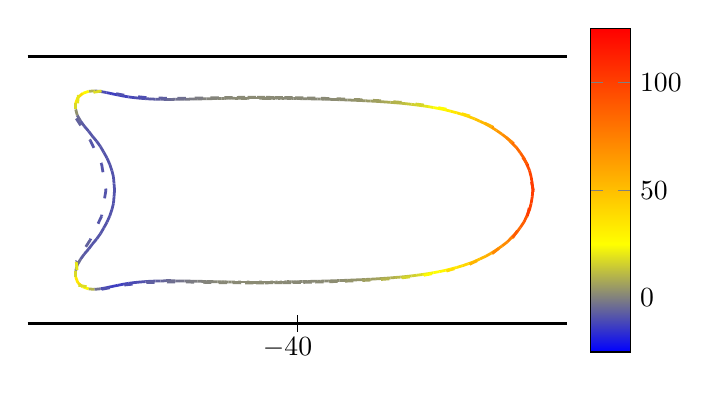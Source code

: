 \begin{tikzpicture}[scale=1.0]

\begin{axis}[
  hide axis,
  axis equal image,
  xmin = -45,
  xmax = -35,
  ymin = -3.0,
  ymax = +3.0,
  xtick = \empty,
  ytick = \empty,
  colorbar,
]

\addplot[line width=1pt,mesh,point meta=explicit,point meta min = -25, point meta max = 125]coordinates{
(-4.045e+01,1.703e+00) [2.075e+00]
(-4.05e+01,1.704e+00) [2.102e+00]
(-4.054e+01,1.704e+00) [2.135e+00]
(-4.058e+01,1.704e+00) [2.16e+00]
(-4.062e+01,1.704e+00) [2.191e+00]
(-4.066e+01,1.704e+00) [2.212e+00]
(-4.071e+01,1.705e+00) [2.238e+00]
(-4.075e+01,1.705e+00) [2.253e+00]
(-4.08e+01,1.705e+00) [2.272e+00]
(-4.084e+01,1.705e+00) [2.277e+00]
(-4.089e+01,1.705e+00) [2.285e+00]
(-4.094e+01,1.704e+00) [2.277e+00]
(-4.099e+01,1.704e+00) [2.266e+00]
(-4.105e+01,1.704e+00) [2.237e+00]
(-4.11e+01,1.703e+00) [2.2e+00]
(-4.116e+01,1.703e+00) [2.14e+00]
(-4.122e+01,1.702e+00) [2.066e+00]
(-4.128e+01,1.701e+00) [1.962e+00]
(-4.135e+01,1.7e+00) [1.838e+00]
(-4.141e+01,1.699e+00) [1.676e+00]
(-4.148e+01,1.698e+00) [1.486e+00]
(-4.155e+01,1.696e+00) [1.251e+00]
(-4.162e+01,1.695e+00) [9.801e-01]
(-4.169e+01,1.693e+00) [6.56e-01]
(-4.177e+01,1.691e+00) [2.878e-01]
(-4.185e+01,1.689e+00) [-1.413e-01]
(-4.192e+01,1.688e+00) [-6.22e-01]
(-4.201e+01,1.686e+00) [-1.17e+00]
(-4.209e+01,1.684e+00) [-1.774e+00]
(-4.218e+01,1.683e+00) [-2.447e+00]
(-4.226e+01,1.682e+00) [-3.175e+00]
(-4.235e+01,1.681e+00) [-3.966e+00]
(-4.244e+01,1.681e+00) [-4.804e+00]
(-4.254e+01,1.683e+00) [-5.695e+00]
(-4.263e+01,1.685e+00) [-6.617e+00]
(-4.273e+01,1.689e+00) [-7.574e+00]
(-4.282e+01,1.695e+00) [-8.545e+00]
(-4.292e+01,1.703e+00) [-9.528e+00]
(-4.303e+01,1.714e+00) [-1.05e+01]
(-4.313e+01,1.727e+00) [-1.143e+01]
(-4.323e+01,1.744e+00) [-1.225e+01]
(-4.333e+01,1.764e+00) [-1.285e+01]
(-4.344e+01,1.786e+00) [-1.291e+01]
(-4.354e+01,1.808e+00) [-1.171e+01]
(-4.365e+01,1.828e+00) [-7.714e+00]
(-4.376e+01,1.839e+00) [1.616e+00]
(-4.387e+01,1.831e+00) [1.801e+01]
(-4.398e+01,1.792e+00) [3.596e+01]
(-4.407e+01,1.717e+00) [4.039e+01]
(-4.411e+01,1.611e+00) [2.637e+01]
(-4.411e+01,1.496e+00) [8.702e+00]
(-4.408e+01,1.384e+00) [-1.915e+00]
(-4.402e+01,1.28e+00) [-6.271e+00]
(-4.395e+01,1.184e+00) [-7.673e+00]
(-4.387e+01,1.091e+00) [-8.027e+00]
(-4.38e+01,9.985e-01) [-8.092e+00]
(-4.372e+01,9.035e-01) [-8.126e+00]
(-4.365e+01,8.047e-01) [-8.186e+00]
(-4.359e+01,7.014e-01) [-8.291e+00]
(-4.353e+01,5.934e-01) [-8.411e+00]
(-4.348e+01,4.808e-01) [-8.548e+00]
(-4.344e+01,3.643e-01) [-8.663e+00]
(-4.341e+01,2.447e-01) [-8.766e+00]
(-4.34e+01,1.229e-01) [-8.822e+00]
(-4.339e+01,-2.846e-09) [-8.85e+00]
(-4.34e+01,-1.229e-01) [-8.822e+00]
(-4.341e+01,-2.447e-01) [-8.766e+00]
(-4.344e+01,-3.643e-01) [-8.663e+00]
(-4.348e+01,-4.808e-01) [-8.548e+00]
(-4.353e+01,-5.934e-01) [-8.411e+00]
(-4.359e+01,-7.014e-01) [-8.291e+00]
(-4.365e+01,-8.047e-01) [-8.186e+00]
(-4.372e+01,-9.035e-01) [-8.126e+00]
(-4.38e+01,-9.985e-01) [-8.092e+00]
(-4.387e+01,-1.091e+00) [-8.027e+00]
(-4.395e+01,-1.184e+00) [-7.673e+00]
(-4.402e+01,-1.28e+00) [-6.271e+00]
(-4.408e+01,-1.384e+00) [-1.915e+00]
(-4.411e+01,-1.496e+00) [8.702e+00]
(-4.411e+01,-1.611e+00) [2.637e+01]
(-4.407e+01,-1.717e+00) [4.039e+01]
(-4.398e+01,-1.792e+00) [3.596e+01]
(-4.387e+01,-1.831e+00) [1.801e+01]
(-4.376e+01,-1.839e+00) [1.616e+00]
(-4.365e+01,-1.828e+00) [-7.714e+00]
(-4.354e+01,-1.808e+00) [-1.171e+01]
(-4.344e+01,-1.786e+00) [-1.291e+01]
(-4.333e+01,-1.764e+00) [-1.285e+01]
(-4.323e+01,-1.744e+00) [-1.225e+01]
(-4.313e+01,-1.727e+00) [-1.143e+01]
(-4.303e+01,-1.714e+00) [-1.05e+01]
(-4.292e+01,-1.703e+00) [-9.528e+00]
(-4.282e+01,-1.695e+00) [-8.545e+00]
(-4.273e+01,-1.689e+00) [-7.574e+00]
(-4.263e+01,-1.685e+00) [-6.617e+00]
(-4.254e+01,-1.683e+00) [-5.695e+00]
(-4.244e+01,-1.681e+00) [-4.804e+00]
(-4.235e+01,-1.681e+00) [-3.966e+00]
(-4.226e+01,-1.682e+00) [-3.175e+00]
(-4.218e+01,-1.683e+00) [-2.447e+00]
(-4.209e+01,-1.684e+00) [-1.774e+00]
(-4.201e+01,-1.686e+00) [-1.17e+00]
(-4.192e+01,-1.688e+00) [-6.22e-01]
(-4.185e+01,-1.689e+00) [-1.413e-01]
(-4.177e+01,-1.691e+00) [2.878e-01]
(-4.169e+01,-1.693e+00) [6.56e-01]
(-4.162e+01,-1.695e+00) [9.801e-01]
(-4.155e+01,-1.696e+00) [1.251e+00]
(-4.148e+01,-1.698e+00) [1.486e+00]
(-4.141e+01,-1.699e+00) [1.676e+00]
(-4.135e+01,-1.7e+00) [1.838e+00]
(-4.128e+01,-1.701e+00) [1.962e+00]
(-4.122e+01,-1.702e+00) [2.066e+00]
(-4.116e+01,-1.703e+00) [2.14e+00]
(-4.11e+01,-1.703e+00) [2.2e+00]
(-4.105e+01,-1.704e+00) [2.237e+00]
(-4.099e+01,-1.704e+00) [2.266e+00]
(-4.094e+01,-1.704e+00) [2.277e+00]
(-4.089e+01,-1.705e+00) [2.285e+00]
(-4.084e+01,-1.705e+00) [2.277e+00]
(-4.08e+01,-1.705e+00) [2.272e+00]
(-4.075e+01,-1.705e+00) [2.253e+00]
(-4.071e+01,-1.705e+00) [2.238e+00]
(-4.066e+01,-1.704e+00) [2.212e+00]
(-4.062e+01,-1.704e+00) [2.191e+00]
(-4.058e+01,-1.704e+00) [2.16e+00]
(-4.054e+01,-1.704e+00) [2.135e+00]
(-4.05e+01,-1.704e+00) [2.102e+00]
(-4.045e+01,-1.703e+00) [2.075e+00]
(-4.041e+01,-1.703e+00) [2.039e+00]
(-4.037e+01,-1.702e+00) [2.011e+00]
(-4.033e+01,-1.702e+00) [1.976e+00]
(-4.029e+01,-1.701e+00) [1.947e+00]
(-4.025e+01,-1.701e+00) [1.913e+00]
(-4.02e+01,-1.7e+00) [1.885e+00]
(-4.016e+01,-1.7e+00) [1.854e+00]
(-4.011e+01,-1.699e+00) [1.829e+00]
(-4.007e+01,-1.698e+00) [1.803e+00]
(-4.002e+01,-1.697e+00) [1.785e+00]
(-3.997e+01,-1.696e+00) [1.768e+00]
(-3.991e+01,-1.695e+00) [1.761e+00]
(-3.986e+01,-1.694e+00) [1.758e+00]
(-3.981e+01,-1.693e+00) [1.766e+00]
(-3.975e+01,-1.691e+00) [1.782e+00]
(-3.969e+01,-1.69e+00) [1.814e+00]
(-3.963e+01,-1.688e+00) [1.857e+00]
(-3.957e+01,-1.687e+00) [1.921e+00]
(-3.95e+01,-1.685e+00) [2.002e+00]
(-3.943e+01,-1.683e+00) [2.109e+00]
(-3.936e+01,-1.681e+00) [2.242e+00]
(-3.929e+01,-1.678e+00) [2.407e+00]
(-3.922e+01,-1.676e+00) [2.608e+00]
(-3.914e+01,-1.673e+00) [2.85e+00]
(-3.907e+01,-1.67e+00) [3.139e+00]
(-3.899e+01,-1.667e+00) [3.481e+00]
(-3.89e+01,-1.663e+00) [3.881e+00]
(-3.882e+01,-1.66e+00) [4.348e+00]
(-3.874e+01,-1.655e+00) [4.888e+00]
(-3.865e+01,-1.651e+00) [5.512e+00]
(-3.856e+01,-1.646e+00) [6.229e+00]
(-3.847e+01,-1.64e+00) [7.048e+00]
(-3.838e+01,-1.634e+00) [7.982e+00]
(-3.828e+01,-1.627e+00) [9.043e+00]
(-3.819e+01,-1.619e+00) [1.024e+01]
(-3.809e+01,-1.611e+00) [1.159e+01]
(-3.799e+01,-1.601e+00) [1.31e+01]
(-3.789e+01,-1.59e+00) [1.479e+01]
(-3.779e+01,-1.577e+00) [1.666e+01]
(-3.769e+01,-1.564e+00) [1.873e+01]
(-3.758e+01,-1.548e+00) [2.101e+01]
(-3.748e+01,-1.53e+00) [2.351e+01]
(-3.737e+01,-1.51e+00) [2.622e+01]
(-3.726e+01,-1.487e+00) [2.916e+01]
(-3.716e+01,-1.462e+00) [3.231e+01]
(-3.705e+01,-1.433e+00) [3.566e+01]
(-3.694e+01,-1.4e+00) [3.922e+01]
(-3.683e+01,-1.363e+00) [4.295e+01]
(-3.672e+01,-1.322e+00) [4.683e+01]
(-3.662e+01,-1.276e+00) [5.085e+01]
(-3.651e+01,-1.225e+00) [5.498e+01]
(-3.641e+01,-1.168e+00) [5.92e+01]
(-3.631e+01,-1.105e+00) [6.348e+01]
(-3.621e+01,-1.035e+00) [6.783e+01]
(-3.611e+01,-9.589e-01) [7.221e+01]
(-3.603e+01,-8.759e-01) [7.663e+01]
(-3.594e+01,-7.859e-01) [8.103e+01]
(-3.587e+01,-6.892e-01) [8.536e+01]
(-3.58e+01,-5.86e-01) [8.952e+01]
(-3.575e+01,-4.769e-01) [9.335e+01]
(-3.57e+01,-3.626e-01) [9.667e+01]
(-3.567e+01,-2.442e-01) [9.925e+01]
(-3.565e+01,-1.228e-01) [1.009e+02]
(-3.564e+01,2.959e-09) [1.015e+02]
(-3.565e+01,1.228e-01) [1.009e+02]
(-3.567e+01,2.442e-01) [9.925e+01]
(-3.57e+01,3.626e-01) [9.667e+01]
(-3.575e+01,4.769e-01) [9.335e+01]
(-3.58e+01,5.86e-01) [8.952e+01]
(-3.587e+01,6.892e-01) [8.536e+01]
(-3.594e+01,7.859e-01) [8.103e+01]
(-3.603e+01,8.759e-01) [7.663e+01]
(-3.611e+01,9.589e-01) [7.221e+01]
(-3.621e+01,1.035e+00) [6.783e+01]
(-3.631e+01,1.105e+00) [6.348e+01]
(-3.641e+01,1.168e+00) [5.92e+01]
(-3.651e+01,1.225e+00) [5.498e+01]
(-3.662e+01,1.276e+00) [5.085e+01]
(-3.672e+01,1.322e+00) [4.683e+01]
(-3.683e+01,1.363e+00) [4.295e+01]
(-3.694e+01,1.4e+00) [3.922e+01]
(-3.705e+01,1.433e+00) [3.566e+01]
(-3.716e+01,1.462e+00) [3.231e+01]
(-3.726e+01,1.487e+00) [2.916e+01]
(-3.737e+01,1.51e+00) [2.622e+01]
(-3.748e+01,1.53e+00) [2.351e+01]
(-3.758e+01,1.548e+00) [2.101e+01]
(-3.769e+01,1.564e+00) [1.873e+01]
(-3.779e+01,1.577e+00) [1.666e+01]
(-3.789e+01,1.59e+00) [1.479e+01]
(-3.799e+01,1.601e+00) [1.31e+01]
(-3.809e+01,1.611e+00) [1.159e+01]
(-3.819e+01,1.619e+00) [1.024e+01]
(-3.828e+01,1.627e+00) [9.043e+00]
(-3.838e+01,1.634e+00) [7.982e+00]
(-3.847e+01,1.64e+00) [7.048e+00]
(-3.856e+01,1.646e+00) [6.229e+00]
(-3.865e+01,1.651e+00) [5.512e+00]
(-3.874e+01,1.655e+00) [4.888e+00]
(-3.882e+01,1.66e+00) [4.348e+00]
(-3.89e+01,1.663e+00) [3.881e+00]
(-3.899e+01,1.667e+00) [3.481e+00]
(-3.907e+01,1.67e+00) [3.139e+00]
(-3.914e+01,1.673e+00) [2.85e+00]
(-3.922e+01,1.676e+00) [2.608e+00]
(-3.929e+01,1.678e+00) [2.407e+00]
(-3.936e+01,1.681e+00) [2.242e+00]
(-3.943e+01,1.683e+00) [2.109e+00]
(-3.95e+01,1.685e+00) [2.002e+00]
(-3.957e+01,1.687e+00) [1.921e+00]
(-3.963e+01,1.688e+00) [1.857e+00]
(-3.969e+01,1.69e+00) [1.814e+00]
(-3.975e+01,1.691e+00) [1.782e+00]
(-3.981e+01,1.693e+00) [1.766e+00]
(-3.986e+01,1.694e+00) [1.758e+00]
(-3.991e+01,1.695e+00) [1.761e+00]
(-3.997e+01,1.696e+00) [1.768e+00]
(-4.002e+01,1.697e+00) [1.785e+00]
(-4.007e+01,1.698e+00) [1.803e+00]
(-4.011e+01,1.699e+00) [1.829e+00]
(-4.016e+01,1.7e+00) [1.854e+00]
(-4.02e+01,1.7e+00) [1.885e+00]
(-4.025e+01,1.701e+00) [1.913e+00]
(-4.029e+01,1.701e+00) [1.947e+00]
(-4.033e+01,1.702e+00) [1.976e+00]
(-4.037e+01,1.702e+00) [2.011e+00]
(-4.041e+01,1.703e+00) [2.039e+00]
(-4.045e+01,1.703e+00) [2.075e+00]
};

\addplot[line width=1pt,loosely dashed,mesh,point meta=explicit,point meta min = -25, point meta max = 125]coordinates{
(-4.043e+01,1.718e+00) [2.024e+00]
(-4.06e+01,1.719e+00) [2.112e+00]
(-4.077e+01,1.72e+00) [2.165e+00]
(-4.097e+01,1.719e+00) [2.132e+00]
(-4.12e+01,1.718e+00) [1.912e+00]
(-4.146e+01,1.714e+00) [1.329e+00]
(-4.175e+01,1.709e+00) [1.612e-01]
(-4.207e+01,1.703e+00) [-1.811e+00]
(-4.242e+01,1.702e+00) [-4.683e+00]
(-4.28e+01,1.714e+00) [-8.168e+00]
(-4.321e+01,1.759e+00) [-1.139e+01]
(-4.363e+01,1.838e+00) [-7.338e+00]
(-4.406e+01,1.763e+00) [4.375e+01]
(-4.41e+01,1.328e+00) [-3.664e+00]
(-4.384e+01,9.212e-01) [-8.03e+00]
(-4.363e+01,4.834e-01) [-8.385e+00]
(-4.355e+01,-3.316e-10) [-8.57e+00]
(-4.363e+01,-4.834e-01) [-8.385e+00]
(-4.384e+01,-9.212e-01) [-8.03e+00]
(-4.41e+01,-1.328e+00) [-3.664e+00]
(-4.406e+01,-1.763e+00) [4.375e+01]
(-4.363e+01,-1.838e+00) [-7.338e+00]
(-4.321e+01,-1.759e+00) [-1.139e+01]
(-4.28e+01,-1.714e+00) [-8.168e+00]
(-4.242e+01,-1.702e+00) [-4.683e+00]
(-4.207e+01,-1.703e+00) [-1.811e+00]
(-4.175e+01,-1.709e+00) [1.612e-01]
(-4.146e+01,-1.714e+00) [1.329e+00]
(-4.12e+01,-1.718e+00) [1.912e+00]
(-4.097e+01,-1.719e+00) [2.132e+00]
(-4.077e+01,-1.72e+00) [2.165e+00]
(-4.06e+01,-1.719e+00) [2.112e+00]
(-4.043e+01,-1.718e+00) [2.024e+00]
(-4.027e+01,-1.716e+00) [1.925e+00]
(-4.009e+01,-1.714e+00) [1.839e+00]
(-3.989e+01,-1.71e+00) [1.809e+00]
(-3.967e+01,-1.705e+00) [1.91e+00]
(-3.941e+01,-1.698e+00) [2.271e+00]
(-3.912e+01,-1.688e+00) [3.11e+00]
(-3.88e+01,-1.675e+00) [4.759e+00]
(-3.845e+01,-1.656e+00) [7.701e+00]
(-3.807e+01,-1.626e+00) [1.262e+01]
(-3.766e+01,-1.578e+00) [2.031e+01]
(-3.724e+01,-1.5e+00) [3.145e+01]
(-3.681e+01,-1.374e+00) [4.602e+01]
(-3.639e+01,-1.175e+00) [6.292e+01]
(-3.601e+01,-8.79e-01) [8.072e+01]
(-3.574e+01,-4.774e-01) [9.752e+01]
(-3.563e+01,1.018e-09) [1.056e+02]
(-3.574e+01,4.774e-01) [9.752e+01]
(-3.601e+01,8.79e-01) [8.072e+01]
(-3.639e+01,1.175e+00) [6.292e+01]
(-3.681e+01,1.374e+00) [4.602e+01]
(-3.724e+01,1.5e+00) [3.145e+01]
(-3.766e+01,1.578e+00) [2.031e+01]
(-3.807e+01,1.626e+00) [1.262e+01]
(-3.845e+01,1.656e+00) [7.701e+00]
(-3.88e+01,1.675e+00) [4.759e+00]
(-3.912e+01,1.688e+00) [3.11e+00]
(-3.941e+01,1.698e+00) [2.271e+00]
(-3.967e+01,1.705e+00) [1.91e+00]
(-3.989e+01,1.71e+00) [1.809e+00]
(-4.009e+01,1.714e+00) [1.839e+00]
(-4.027e+01,1.716e+00) [1.925e+00]
(-4.043e+01,1.718e+00) [2.024e+00]
};

\addplot[black,line width=1pt] coordinates{
  (-45,-2.47)
  (-35,-2.47)
};

\addplot[black,line width=1pt] coordinates{
  (-45,+2.47)
  (-35,+2.47)
};

\addplot[black,line width=0.2pt] coordinates{
  (-40,-2.32)
  (-40,-2.62)
};

\end{axis}

\node at (3.30,0.05) {$-40$};


\end{tikzpicture}
